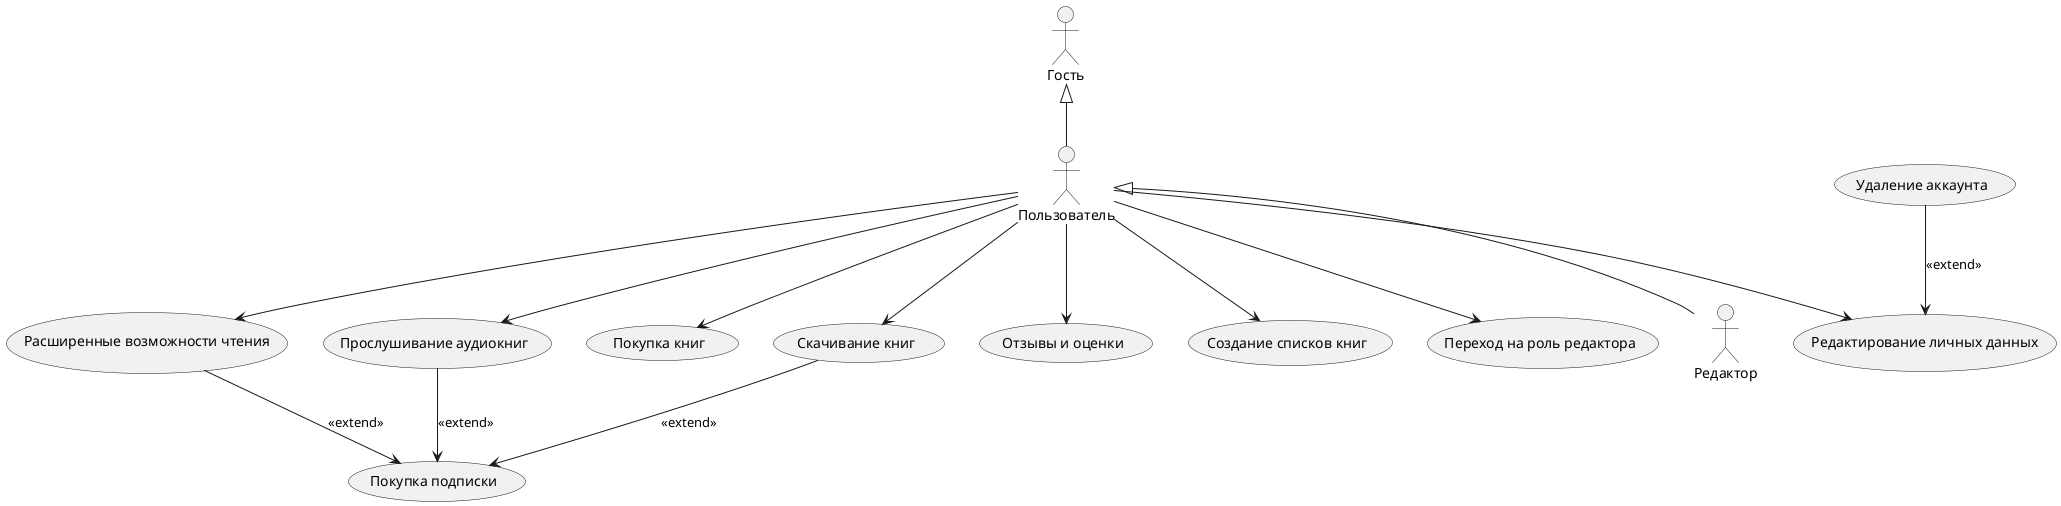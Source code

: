 @startuml
  actor "Гость" as Guest
  actor "Пользователь" as User
  actor "Редактор" as Editor

  usecase "Редактирование личных данных" as UC_Manage_Profile
  usecase "Удаление аккаунта" as UC_Delete_Account
  usecase "Покупка подписки" as UC_Buy_Subscription
  usecase "Расширенные возможности чтения" as UC_Advanced_Reading
  usecase "Прослушивание аудиокниг" as UC_Audio_Books
  usecase "Покупка книг" as UC_Buy_Books
  usecase "Скачивание книг" as UC_Download_Books
  usecase "Отзывы и оценки" as UC_Reviews
  usecase "Создание списков книг" as UC_Create_Booklists
  usecase "Переход на роль редактора" as UC_Become_Editor


  User --> UC_Manage_Profile
  UC_Delete_Account --> UC_Manage_Profile :<<extend>>
  User --> UC_Audio_Books
  User --> UC_Advanced_Reading
  User --> UC_Download_Books
  UC_Audio_Books --> UC_Buy_Subscription :<<extend>>
  UC_Advanced_Reading --> UC_Buy_Subscription :<<extend>>
  UC_Download_Books--> UC_Buy_Subscription :<<extend>>
  User --> UC_Buy_Books
  User --> UC_Reviews
  User --> UC_Create_Booklists
  User --> UC_Become_Editor
  Guest <|-- User
  User <|-- Editor
@enduml